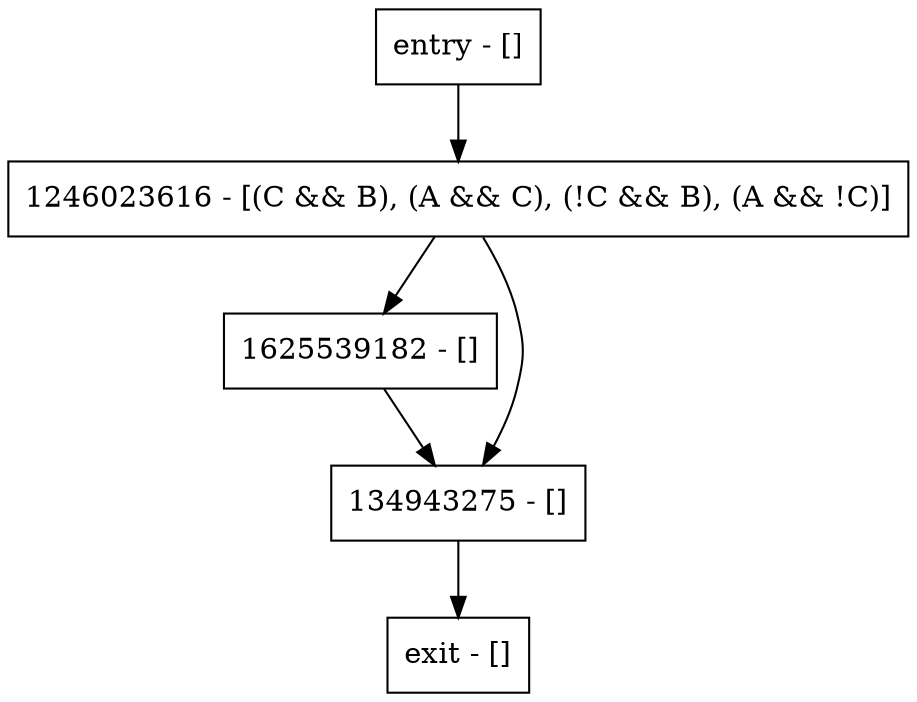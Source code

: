 digraph foo {
node [shape=record];
entry [label="entry - []"];
exit [label="exit - []"];
1625539182 [label="1625539182 - []"];
1246023616 [label="1246023616 - [(C && B), (A && C), (!C && B), (A && !C)]"];
134943275 [label="134943275 - []"];
entry;
exit;
entry -> 1246023616;
1625539182 -> 134943275;
1246023616 -> 1625539182;
1246023616 -> 134943275;
134943275 -> exit;
}
